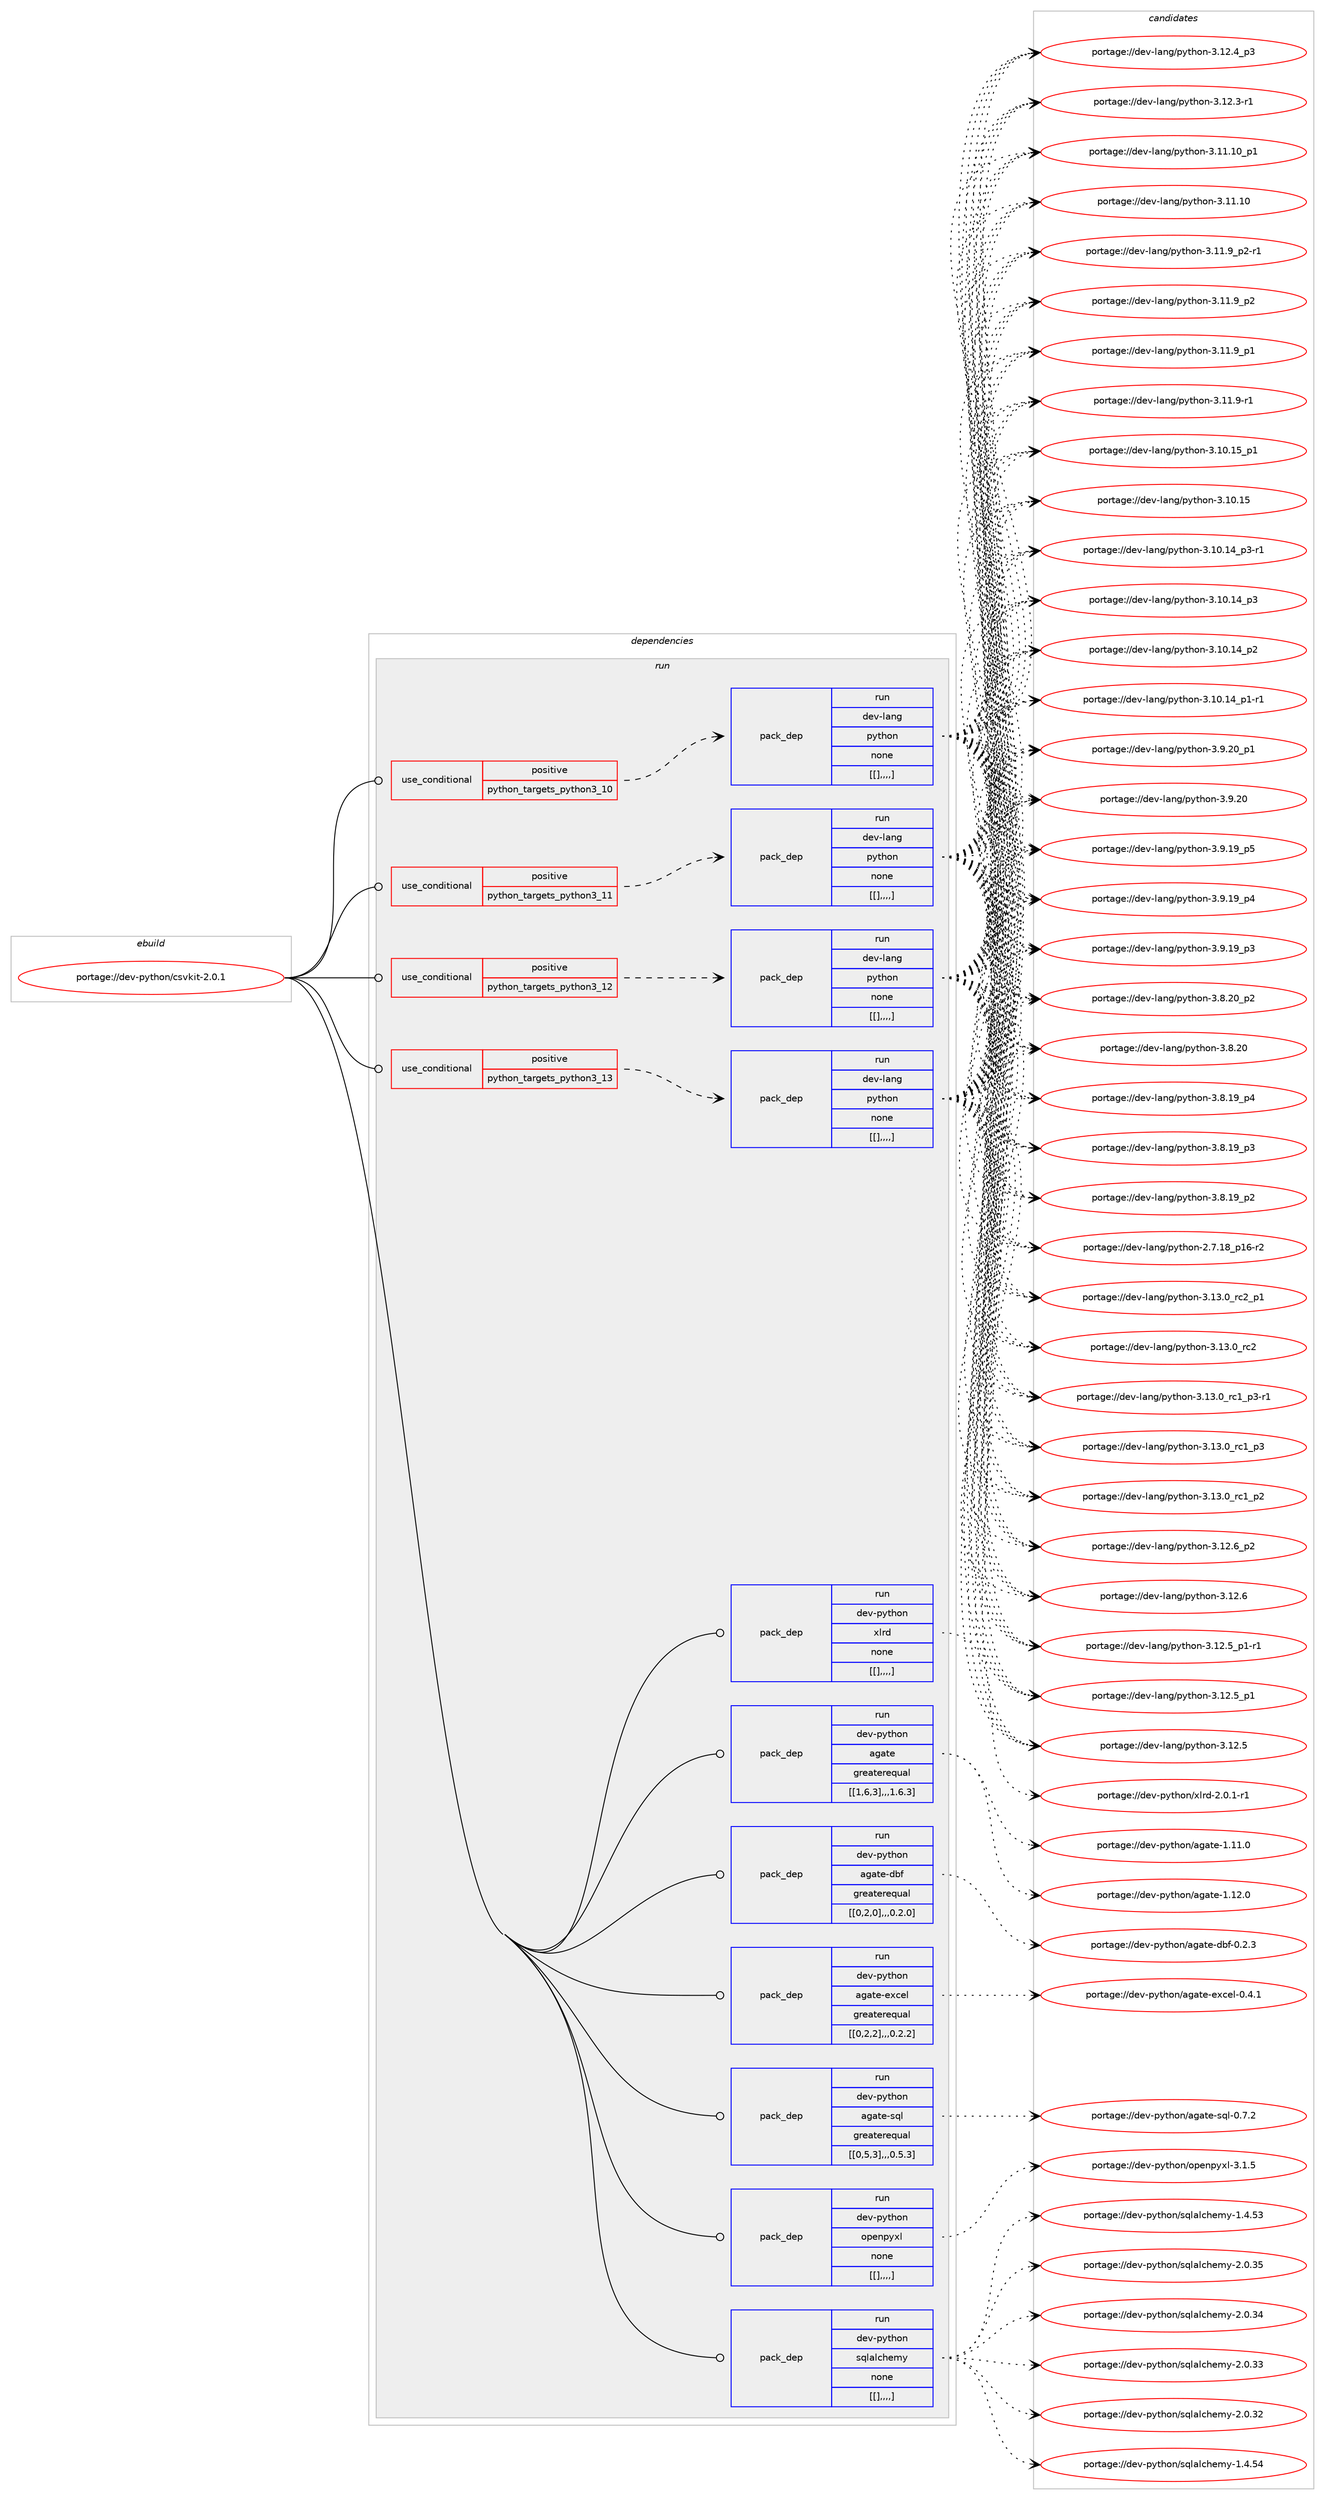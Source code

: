 digraph prolog {

# *************
# Graph options
# *************

newrank=true;
concentrate=true;
compound=true;
graph [rankdir=LR,fontname=Helvetica,fontsize=10,ranksep=1.5];#, ranksep=2.5, nodesep=0.2];
edge  [arrowhead=vee];
node  [fontname=Helvetica,fontsize=10];

# **********
# The ebuild
# **********

subgraph cluster_leftcol {
color=gray;
label=<<i>ebuild</i>>;
id [label="portage://dev-python/csvkit-2.0.1", color=red, width=4, href="../dev-python/csvkit-2.0.1.svg"];
}

# ****************
# The dependencies
# ****************

subgraph cluster_midcol {
color=gray;
label=<<i>dependencies</i>>;
subgraph cluster_compile {
fillcolor="#eeeeee";
style=filled;
label=<<i>compile</i>>;
}
subgraph cluster_compileandrun {
fillcolor="#eeeeee";
style=filled;
label=<<i>compile and run</i>>;
}
subgraph cluster_run {
fillcolor="#eeeeee";
style=filled;
label=<<i>run</i>>;
subgraph cond33192 {
dependency146343 [label=<<TABLE BORDER="0" CELLBORDER="1" CELLSPACING="0" CELLPADDING="4"><TR><TD ROWSPAN="3" CELLPADDING="10">use_conditional</TD></TR><TR><TD>positive</TD></TR><TR><TD>python_targets_python3_10</TD></TR></TABLE>>, shape=none, color=red];
subgraph pack111939 {
dependency146344 [label=<<TABLE BORDER="0" CELLBORDER="1" CELLSPACING="0" CELLPADDING="4" WIDTH="220"><TR><TD ROWSPAN="6" CELLPADDING="30">pack_dep</TD></TR><TR><TD WIDTH="110">run</TD></TR><TR><TD>dev-lang</TD></TR><TR><TD>python</TD></TR><TR><TD>none</TD></TR><TR><TD>[[],,,,]</TD></TR></TABLE>>, shape=none, color=blue];
}
dependency146343:e -> dependency146344:w [weight=20,style="dashed",arrowhead="vee"];
}
id:e -> dependency146343:w [weight=20,style="solid",arrowhead="odot"];
subgraph cond33193 {
dependency146345 [label=<<TABLE BORDER="0" CELLBORDER="1" CELLSPACING="0" CELLPADDING="4"><TR><TD ROWSPAN="3" CELLPADDING="10">use_conditional</TD></TR><TR><TD>positive</TD></TR><TR><TD>python_targets_python3_11</TD></TR></TABLE>>, shape=none, color=red];
subgraph pack111940 {
dependency146346 [label=<<TABLE BORDER="0" CELLBORDER="1" CELLSPACING="0" CELLPADDING="4" WIDTH="220"><TR><TD ROWSPAN="6" CELLPADDING="30">pack_dep</TD></TR><TR><TD WIDTH="110">run</TD></TR><TR><TD>dev-lang</TD></TR><TR><TD>python</TD></TR><TR><TD>none</TD></TR><TR><TD>[[],,,,]</TD></TR></TABLE>>, shape=none, color=blue];
}
dependency146345:e -> dependency146346:w [weight=20,style="dashed",arrowhead="vee"];
}
id:e -> dependency146345:w [weight=20,style="solid",arrowhead="odot"];
subgraph cond33194 {
dependency146347 [label=<<TABLE BORDER="0" CELLBORDER="1" CELLSPACING="0" CELLPADDING="4"><TR><TD ROWSPAN="3" CELLPADDING="10">use_conditional</TD></TR><TR><TD>positive</TD></TR><TR><TD>python_targets_python3_12</TD></TR></TABLE>>, shape=none, color=red];
subgraph pack111941 {
dependency146348 [label=<<TABLE BORDER="0" CELLBORDER="1" CELLSPACING="0" CELLPADDING="4" WIDTH="220"><TR><TD ROWSPAN="6" CELLPADDING="30">pack_dep</TD></TR><TR><TD WIDTH="110">run</TD></TR><TR><TD>dev-lang</TD></TR><TR><TD>python</TD></TR><TR><TD>none</TD></TR><TR><TD>[[],,,,]</TD></TR></TABLE>>, shape=none, color=blue];
}
dependency146347:e -> dependency146348:w [weight=20,style="dashed",arrowhead="vee"];
}
id:e -> dependency146347:w [weight=20,style="solid",arrowhead="odot"];
subgraph cond33195 {
dependency146349 [label=<<TABLE BORDER="0" CELLBORDER="1" CELLSPACING="0" CELLPADDING="4"><TR><TD ROWSPAN="3" CELLPADDING="10">use_conditional</TD></TR><TR><TD>positive</TD></TR><TR><TD>python_targets_python3_13</TD></TR></TABLE>>, shape=none, color=red];
subgraph pack111942 {
dependency146350 [label=<<TABLE BORDER="0" CELLBORDER="1" CELLSPACING="0" CELLPADDING="4" WIDTH="220"><TR><TD ROWSPAN="6" CELLPADDING="30">pack_dep</TD></TR><TR><TD WIDTH="110">run</TD></TR><TR><TD>dev-lang</TD></TR><TR><TD>python</TD></TR><TR><TD>none</TD></TR><TR><TD>[[],,,,]</TD></TR></TABLE>>, shape=none, color=blue];
}
dependency146349:e -> dependency146350:w [weight=20,style="dashed",arrowhead="vee"];
}
id:e -> dependency146349:w [weight=20,style="solid",arrowhead="odot"];
subgraph pack111943 {
dependency146351 [label=<<TABLE BORDER="0" CELLBORDER="1" CELLSPACING="0" CELLPADDING="4" WIDTH="220"><TR><TD ROWSPAN="6" CELLPADDING="30">pack_dep</TD></TR><TR><TD WIDTH="110">run</TD></TR><TR><TD>dev-python</TD></TR><TR><TD>agate</TD></TR><TR><TD>greaterequal</TD></TR><TR><TD>[[1,6,3],,,1.6.3]</TD></TR></TABLE>>, shape=none, color=blue];
}
id:e -> dependency146351:w [weight=20,style="solid",arrowhead="odot"];
subgraph pack111944 {
dependency146352 [label=<<TABLE BORDER="0" CELLBORDER="1" CELLSPACING="0" CELLPADDING="4" WIDTH="220"><TR><TD ROWSPAN="6" CELLPADDING="30">pack_dep</TD></TR><TR><TD WIDTH="110">run</TD></TR><TR><TD>dev-python</TD></TR><TR><TD>agate-dbf</TD></TR><TR><TD>greaterequal</TD></TR><TR><TD>[[0,2,0],,,0.2.0]</TD></TR></TABLE>>, shape=none, color=blue];
}
id:e -> dependency146352:w [weight=20,style="solid",arrowhead="odot"];
subgraph pack111945 {
dependency146353 [label=<<TABLE BORDER="0" CELLBORDER="1" CELLSPACING="0" CELLPADDING="4" WIDTH="220"><TR><TD ROWSPAN="6" CELLPADDING="30">pack_dep</TD></TR><TR><TD WIDTH="110">run</TD></TR><TR><TD>dev-python</TD></TR><TR><TD>agate-excel</TD></TR><TR><TD>greaterequal</TD></TR><TR><TD>[[0,2,2],,,0.2.2]</TD></TR></TABLE>>, shape=none, color=blue];
}
id:e -> dependency146353:w [weight=20,style="solid",arrowhead="odot"];
subgraph pack111946 {
dependency146354 [label=<<TABLE BORDER="0" CELLBORDER="1" CELLSPACING="0" CELLPADDING="4" WIDTH="220"><TR><TD ROWSPAN="6" CELLPADDING="30">pack_dep</TD></TR><TR><TD WIDTH="110">run</TD></TR><TR><TD>dev-python</TD></TR><TR><TD>agate-sql</TD></TR><TR><TD>greaterequal</TD></TR><TR><TD>[[0,5,3],,,0.5.3]</TD></TR></TABLE>>, shape=none, color=blue];
}
id:e -> dependency146354:w [weight=20,style="solid",arrowhead="odot"];
subgraph pack111947 {
dependency146355 [label=<<TABLE BORDER="0" CELLBORDER="1" CELLSPACING="0" CELLPADDING="4" WIDTH="220"><TR><TD ROWSPAN="6" CELLPADDING="30">pack_dep</TD></TR><TR><TD WIDTH="110">run</TD></TR><TR><TD>dev-python</TD></TR><TR><TD>openpyxl</TD></TR><TR><TD>none</TD></TR><TR><TD>[[],,,,]</TD></TR></TABLE>>, shape=none, color=blue];
}
id:e -> dependency146355:w [weight=20,style="solid",arrowhead="odot"];
subgraph pack111948 {
dependency146356 [label=<<TABLE BORDER="0" CELLBORDER="1" CELLSPACING="0" CELLPADDING="4" WIDTH="220"><TR><TD ROWSPAN="6" CELLPADDING="30">pack_dep</TD></TR><TR><TD WIDTH="110">run</TD></TR><TR><TD>dev-python</TD></TR><TR><TD>sqlalchemy</TD></TR><TR><TD>none</TD></TR><TR><TD>[[],,,,]</TD></TR></TABLE>>, shape=none, color=blue];
}
id:e -> dependency146356:w [weight=20,style="solid",arrowhead="odot"];
subgraph pack111949 {
dependency146357 [label=<<TABLE BORDER="0" CELLBORDER="1" CELLSPACING="0" CELLPADDING="4" WIDTH="220"><TR><TD ROWSPAN="6" CELLPADDING="30">pack_dep</TD></TR><TR><TD WIDTH="110">run</TD></TR><TR><TD>dev-python</TD></TR><TR><TD>xlrd</TD></TR><TR><TD>none</TD></TR><TR><TD>[[],,,,]</TD></TR></TABLE>>, shape=none, color=blue];
}
id:e -> dependency146357:w [weight=20,style="solid",arrowhead="odot"];
}
}

# **************
# The candidates
# **************

subgraph cluster_choices {
rank=same;
color=gray;
label=<<i>candidates</i>>;

subgraph choice111939 {
color=black;
nodesep=1;
choice100101118451089711010347112121116104111110455146495146489511499509511249 [label="portage://dev-lang/python-3.13.0_rc2_p1", color=red, width=4,href="../dev-lang/python-3.13.0_rc2_p1.svg"];
choice10010111845108971101034711212111610411111045514649514648951149950 [label="portage://dev-lang/python-3.13.0_rc2", color=red, width=4,href="../dev-lang/python-3.13.0_rc2.svg"];
choice1001011184510897110103471121211161041111104551464951464895114994995112514511449 [label="portage://dev-lang/python-3.13.0_rc1_p3-r1", color=red, width=4,href="../dev-lang/python-3.13.0_rc1_p3-r1.svg"];
choice100101118451089711010347112121116104111110455146495146489511499499511251 [label="portage://dev-lang/python-3.13.0_rc1_p3", color=red, width=4,href="../dev-lang/python-3.13.0_rc1_p3.svg"];
choice100101118451089711010347112121116104111110455146495146489511499499511250 [label="portage://dev-lang/python-3.13.0_rc1_p2", color=red, width=4,href="../dev-lang/python-3.13.0_rc1_p2.svg"];
choice100101118451089711010347112121116104111110455146495046549511250 [label="portage://dev-lang/python-3.12.6_p2", color=red, width=4,href="../dev-lang/python-3.12.6_p2.svg"];
choice10010111845108971101034711212111610411111045514649504654 [label="portage://dev-lang/python-3.12.6", color=red, width=4,href="../dev-lang/python-3.12.6.svg"];
choice1001011184510897110103471121211161041111104551464950465395112494511449 [label="portage://dev-lang/python-3.12.5_p1-r1", color=red, width=4,href="../dev-lang/python-3.12.5_p1-r1.svg"];
choice100101118451089711010347112121116104111110455146495046539511249 [label="portage://dev-lang/python-3.12.5_p1", color=red, width=4,href="../dev-lang/python-3.12.5_p1.svg"];
choice10010111845108971101034711212111610411111045514649504653 [label="portage://dev-lang/python-3.12.5", color=red, width=4,href="../dev-lang/python-3.12.5.svg"];
choice100101118451089711010347112121116104111110455146495046529511251 [label="portage://dev-lang/python-3.12.4_p3", color=red, width=4,href="../dev-lang/python-3.12.4_p3.svg"];
choice100101118451089711010347112121116104111110455146495046514511449 [label="portage://dev-lang/python-3.12.3-r1", color=red, width=4,href="../dev-lang/python-3.12.3-r1.svg"];
choice10010111845108971101034711212111610411111045514649494649489511249 [label="portage://dev-lang/python-3.11.10_p1", color=red, width=4,href="../dev-lang/python-3.11.10_p1.svg"];
choice1001011184510897110103471121211161041111104551464949464948 [label="portage://dev-lang/python-3.11.10", color=red, width=4,href="../dev-lang/python-3.11.10.svg"];
choice1001011184510897110103471121211161041111104551464949465795112504511449 [label="portage://dev-lang/python-3.11.9_p2-r1", color=red, width=4,href="../dev-lang/python-3.11.9_p2-r1.svg"];
choice100101118451089711010347112121116104111110455146494946579511250 [label="portage://dev-lang/python-3.11.9_p2", color=red, width=4,href="../dev-lang/python-3.11.9_p2.svg"];
choice100101118451089711010347112121116104111110455146494946579511249 [label="portage://dev-lang/python-3.11.9_p1", color=red, width=4,href="../dev-lang/python-3.11.9_p1.svg"];
choice100101118451089711010347112121116104111110455146494946574511449 [label="portage://dev-lang/python-3.11.9-r1", color=red, width=4,href="../dev-lang/python-3.11.9-r1.svg"];
choice10010111845108971101034711212111610411111045514649484649539511249 [label="portage://dev-lang/python-3.10.15_p1", color=red, width=4,href="../dev-lang/python-3.10.15_p1.svg"];
choice1001011184510897110103471121211161041111104551464948464953 [label="portage://dev-lang/python-3.10.15", color=red, width=4,href="../dev-lang/python-3.10.15.svg"];
choice100101118451089711010347112121116104111110455146494846495295112514511449 [label="portage://dev-lang/python-3.10.14_p3-r1", color=red, width=4,href="../dev-lang/python-3.10.14_p3-r1.svg"];
choice10010111845108971101034711212111610411111045514649484649529511251 [label="portage://dev-lang/python-3.10.14_p3", color=red, width=4,href="../dev-lang/python-3.10.14_p3.svg"];
choice10010111845108971101034711212111610411111045514649484649529511250 [label="portage://dev-lang/python-3.10.14_p2", color=red, width=4,href="../dev-lang/python-3.10.14_p2.svg"];
choice100101118451089711010347112121116104111110455146494846495295112494511449 [label="portage://dev-lang/python-3.10.14_p1-r1", color=red, width=4,href="../dev-lang/python-3.10.14_p1-r1.svg"];
choice100101118451089711010347112121116104111110455146574650489511249 [label="portage://dev-lang/python-3.9.20_p1", color=red, width=4,href="../dev-lang/python-3.9.20_p1.svg"];
choice10010111845108971101034711212111610411111045514657465048 [label="portage://dev-lang/python-3.9.20", color=red, width=4,href="../dev-lang/python-3.9.20.svg"];
choice100101118451089711010347112121116104111110455146574649579511253 [label="portage://dev-lang/python-3.9.19_p5", color=red, width=4,href="../dev-lang/python-3.9.19_p5.svg"];
choice100101118451089711010347112121116104111110455146574649579511252 [label="portage://dev-lang/python-3.9.19_p4", color=red, width=4,href="../dev-lang/python-3.9.19_p4.svg"];
choice100101118451089711010347112121116104111110455146574649579511251 [label="portage://dev-lang/python-3.9.19_p3", color=red, width=4,href="../dev-lang/python-3.9.19_p3.svg"];
choice100101118451089711010347112121116104111110455146564650489511250 [label="portage://dev-lang/python-3.8.20_p2", color=red, width=4,href="../dev-lang/python-3.8.20_p2.svg"];
choice10010111845108971101034711212111610411111045514656465048 [label="portage://dev-lang/python-3.8.20", color=red, width=4,href="../dev-lang/python-3.8.20.svg"];
choice100101118451089711010347112121116104111110455146564649579511252 [label="portage://dev-lang/python-3.8.19_p4", color=red, width=4,href="../dev-lang/python-3.8.19_p4.svg"];
choice100101118451089711010347112121116104111110455146564649579511251 [label="portage://dev-lang/python-3.8.19_p3", color=red, width=4,href="../dev-lang/python-3.8.19_p3.svg"];
choice100101118451089711010347112121116104111110455146564649579511250 [label="portage://dev-lang/python-3.8.19_p2", color=red, width=4,href="../dev-lang/python-3.8.19_p2.svg"];
choice100101118451089711010347112121116104111110455046554649569511249544511450 [label="portage://dev-lang/python-2.7.18_p16-r2", color=red, width=4,href="../dev-lang/python-2.7.18_p16-r2.svg"];
dependency146344:e -> choice100101118451089711010347112121116104111110455146495146489511499509511249:w [style=dotted,weight="100"];
dependency146344:e -> choice10010111845108971101034711212111610411111045514649514648951149950:w [style=dotted,weight="100"];
dependency146344:e -> choice1001011184510897110103471121211161041111104551464951464895114994995112514511449:w [style=dotted,weight="100"];
dependency146344:e -> choice100101118451089711010347112121116104111110455146495146489511499499511251:w [style=dotted,weight="100"];
dependency146344:e -> choice100101118451089711010347112121116104111110455146495146489511499499511250:w [style=dotted,weight="100"];
dependency146344:e -> choice100101118451089711010347112121116104111110455146495046549511250:w [style=dotted,weight="100"];
dependency146344:e -> choice10010111845108971101034711212111610411111045514649504654:w [style=dotted,weight="100"];
dependency146344:e -> choice1001011184510897110103471121211161041111104551464950465395112494511449:w [style=dotted,weight="100"];
dependency146344:e -> choice100101118451089711010347112121116104111110455146495046539511249:w [style=dotted,weight="100"];
dependency146344:e -> choice10010111845108971101034711212111610411111045514649504653:w [style=dotted,weight="100"];
dependency146344:e -> choice100101118451089711010347112121116104111110455146495046529511251:w [style=dotted,weight="100"];
dependency146344:e -> choice100101118451089711010347112121116104111110455146495046514511449:w [style=dotted,weight="100"];
dependency146344:e -> choice10010111845108971101034711212111610411111045514649494649489511249:w [style=dotted,weight="100"];
dependency146344:e -> choice1001011184510897110103471121211161041111104551464949464948:w [style=dotted,weight="100"];
dependency146344:e -> choice1001011184510897110103471121211161041111104551464949465795112504511449:w [style=dotted,weight="100"];
dependency146344:e -> choice100101118451089711010347112121116104111110455146494946579511250:w [style=dotted,weight="100"];
dependency146344:e -> choice100101118451089711010347112121116104111110455146494946579511249:w [style=dotted,weight="100"];
dependency146344:e -> choice100101118451089711010347112121116104111110455146494946574511449:w [style=dotted,weight="100"];
dependency146344:e -> choice10010111845108971101034711212111610411111045514649484649539511249:w [style=dotted,weight="100"];
dependency146344:e -> choice1001011184510897110103471121211161041111104551464948464953:w [style=dotted,weight="100"];
dependency146344:e -> choice100101118451089711010347112121116104111110455146494846495295112514511449:w [style=dotted,weight="100"];
dependency146344:e -> choice10010111845108971101034711212111610411111045514649484649529511251:w [style=dotted,weight="100"];
dependency146344:e -> choice10010111845108971101034711212111610411111045514649484649529511250:w [style=dotted,weight="100"];
dependency146344:e -> choice100101118451089711010347112121116104111110455146494846495295112494511449:w [style=dotted,weight="100"];
dependency146344:e -> choice100101118451089711010347112121116104111110455146574650489511249:w [style=dotted,weight="100"];
dependency146344:e -> choice10010111845108971101034711212111610411111045514657465048:w [style=dotted,weight="100"];
dependency146344:e -> choice100101118451089711010347112121116104111110455146574649579511253:w [style=dotted,weight="100"];
dependency146344:e -> choice100101118451089711010347112121116104111110455146574649579511252:w [style=dotted,weight="100"];
dependency146344:e -> choice100101118451089711010347112121116104111110455146574649579511251:w [style=dotted,weight="100"];
dependency146344:e -> choice100101118451089711010347112121116104111110455146564650489511250:w [style=dotted,weight="100"];
dependency146344:e -> choice10010111845108971101034711212111610411111045514656465048:w [style=dotted,weight="100"];
dependency146344:e -> choice100101118451089711010347112121116104111110455146564649579511252:w [style=dotted,weight="100"];
dependency146344:e -> choice100101118451089711010347112121116104111110455146564649579511251:w [style=dotted,weight="100"];
dependency146344:e -> choice100101118451089711010347112121116104111110455146564649579511250:w [style=dotted,weight="100"];
dependency146344:e -> choice100101118451089711010347112121116104111110455046554649569511249544511450:w [style=dotted,weight="100"];
}
subgraph choice111940 {
color=black;
nodesep=1;
choice100101118451089711010347112121116104111110455146495146489511499509511249 [label="portage://dev-lang/python-3.13.0_rc2_p1", color=red, width=4,href="../dev-lang/python-3.13.0_rc2_p1.svg"];
choice10010111845108971101034711212111610411111045514649514648951149950 [label="portage://dev-lang/python-3.13.0_rc2", color=red, width=4,href="../dev-lang/python-3.13.0_rc2.svg"];
choice1001011184510897110103471121211161041111104551464951464895114994995112514511449 [label="portage://dev-lang/python-3.13.0_rc1_p3-r1", color=red, width=4,href="../dev-lang/python-3.13.0_rc1_p3-r1.svg"];
choice100101118451089711010347112121116104111110455146495146489511499499511251 [label="portage://dev-lang/python-3.13.0_rc1_p3", color=red, width=4,href="../dev-lang/python-3.13.0_rc1_p3.svg"];
choice100101118451089711010347112121116104111110455146495146489511499499511250 [label="portage://dev-lang/python-3.13.0_rc1_p2", color=red, width=4,href="../dev-lang/python-3.13.0_rc1_p2.svg"];
choice100101118451089711010347112121116104111110455146495046549511250 [label="portage://dev-lang/python-3.12.6_p2", color=red, width=4,href="../dev-lang/python-3.12.6_p2.svg"];
choice10010111845108971101034711212111610411111045514649504654 [label="portage://dev-lang/python-3.12.6", color=red, width=4,href="../dev-lang/python-3.12.6.svg"];
choice1001011184510897110103471121211161041111104551464950465395112494511449 [label="portage://dev-lang/python-3.12.5_p1-r1", color=red, width=4,href="../dev-lang/python-3.12.5_p1-r1.svg"];
choice100101118451089711010347112121116104111110455146495046539511249 [label="portage://dev-lang/python-3.12.5_p1", color=red, width=4,href="../dev-lang/python-3.12.5_p1.svg"];
choice10010111845108971101034711212111610411111045514649504653 [label="portage://dev-lang/python-3.12.5", color=red, width=4,href="../dev-lang/python-3.12.5.svg"];
choice100101118451089711010347112121116104111110455146495046529511251 [label="portage://dev-lang/python-3.12.4_p3", color=red, width=4,href="../dev-lang/python-3.12.4_p3.svg"];
choice100101118451089711010347112121116104111110455146495046514511449 [label="portage://dev-lang/python-3.12.3-r1", color=red, width=4,href="../dev-lang/python-3.12.3-r1.svg"];
choice10010111845108971101034711212111610411111045514649494649489511249 [label="portage://dev-lang/python-3.11.10_p1", color=red, width=4,href="../dev-lang/python-3.11.10_p1.svg"];
choice1001011184510897110103471121211161041111104551464949464948 [label="portage://dev-lang/python-3.11.10", color=red, width=4,href="../dev-lang/python-3.11.10.svg"];
choice1001011184510897110103471121211161041111104551464949465795112504511449 [label="portage://dev-lang/python-3.11.9_p2-r1", color=red, width=4,href="../dev-lang/python-3.11.9_p2-r1.svg"];
choice100101118451089711010347112121116104111110455146494946579511250 [label="portage://dev-lang/python-3.11.9_p2", color=red, width=4,href="../dev-lang/python-3.11.9_p2.svg"];
choice100101118451089711010347112121116104111110455146494946579511249 [label="portage://dev-lang/python-3.11.9_p1", color=red, width=4,href="../dev-lang/python-3.11.9_p1.svg"];
choice100101118451089711010347112121116104111110455146494946574511449 [label="portage://dev-lang/python-3.11.9-r1", color=red, width=4,href="../dev-lang/python-3.11.9-r1.svg"];
choice10010111845108971101034711212111610411111045514649484649539511249 [label="portage://dev-lang/python-3.10.15_p1", color=red, width=4,href="../dev-lang/python-3.10.15_p1.svg"];
choice1001011184510897110103471121211161041111104551464948464953 [label="portage://dev-lang/python-3.10.15", color=red, width=4,href="../dev-lang/python-3.10.15.svg"];
choice100101118451089711010347112121116104111110455146494846495295112514511449 [label="portage://dev-lang/python-3.10.14_p3-r1", color=red, width=4,href="../dev-lang/python-3.10.14_p3-r1.svg"];
choice10010111845108971101034711212111610411111045514649484649529511251 [label="portage://dev-lang/python-3.10.14_p3", color=red, width=4,href="../dev-lang/python-3.10.14_p3.svg"];
choice10010111845108971101034711212111610411111045514649484649529511250 [label="portage://dev-lang/python-3.10.14_p2", color=red, width=4,href="../dev-lang/python-3.10.14_p2.svg"];
choice100101118451089711010347112121116104111110455146494846495295112494511449 [label="portage://dev-lang/python-3.10.14_p1-r1", color=red, width=4,href="../dev-lang/python-3.10.14_p1-r1.svg"];
choice100101118451089711010347112121116104111110455146574650489511249 [label="portage://dev-lang/python-3.9.20_p1", color=red, width=4,href="../dev-lang/python-3.9.20_p1.svg"];
choice10010111845108971101034711212111610411111045514657465048 [label="portage://dev-lang/python-3.9.20", color=red, width=4,href="../dev-lang/python-3.9.20.svg"];
choice100101118451089711010347112121116104111110455146574649579511253 [label="portage://dev-lang/python-3.9.19_p5", color=red, width=4,href="../dev-lang/python-3.9.19_p5.svg"];
choice100101118451089711010347112121116104111110455146574649579511252 [label="portage://dev-lang/python-3.9.19_p4", color=red, width=4,href="../dev-lang/python-3.9.19_p4.svg"];
choice100101118451089711010347112121116104111110455146574649579511251 [label="portage://dev-lang/python-3.9.19_p3", color=red, width=4,href="../dev-lang/python-3.9.19_p3.svg"];
choice100101118451089711010347112121116104111110455146564650489511250 [label="portage://dev-lang/python-3.8.20_p2", color=red, width=4,href="../dev-lang/python-3.8.20_p2.svg"];
choice10010111845108971101034711212111610411111045514656465048 [label="portage://dev-lang/python-3.8.20", color=red, width=4,href="../dev-lang/python-3.8.20.svg"];
choice100101118451089711010347112121116104111110455146564649579511252 [label="portage://dev-lang/python-3.8.19_p4", color=red, width=4,href="../dev-lang/python-3.8.19_p4.svg"];
choice100101118451089711010347112121116104111110455146564649579511251 [label="portage://dev-lang/python-3.8.19_p3", color=red, width=4,href="../dev-lang/python-3.8.19_p3.svg"];
choice100101118451089711010347112121116104111110455146564649579511250 [label="portage://dev-lang/python-3.8.19_p2", color=red, width=4,href="../dev-lang/python-3.8.19_p2.svg"];
choice100101118451089711010347112121116104111110455046554649569511249544511450 [label="portage://dev-lang/python-2.7.18_p16-r2", color=red, width=4,href="../dev-lang/python-2.7.18_p16-r2.svg"];
dependency146346:e -> choice100101118451089711010347112121116104111110455146495146489511499509511249:w [style=dotted,weight="100"];
dependency146346:e -> choice10010111845108971101034711212111610411111045514649514648951149950:w [style=dotted,weight="100"];
dependency146346:e -> choice1001011184510897110103471121211161041111104551464951464895114994995112514511449:w [style=dotted,weight="100"];
dependency146346:e -> choice100101118451089711010347112121116104111110455146495146489511499499511251:w [style=dotted,weight="100"];
dependency146346:e -> choice100101118451089711010347112121116104111110455146495146489511499499511250:w [style=dotted,weight="100"];
dependency146346:e -> choice100101118451089711010347112121116104111110455146495046549511250:w [style=dotted,weight="100"];
dependency146346:e -> choice10010111845108971101034711212111610411111045514649504654:w [style=dotted,weight="100"];
dependency146346:e -> choice1001011184510897110103471121211161041111104551464950465395112494511449:w [style=dotted,weight="100"];
dependency146346:e -> choice100101118451089711010347112121116104111110455146495046539511249:w [style=dotted,weight="100"];
dependency146346:e -> choice10010111845108971101034711212111610411111045514649504653:w [style=dotted,weight="100"];
dependency146346:e -> choice100101118451089711010347112121116104111110455146495046529511251:w [style=dotted,weight="100"];
dependency146346:e -> choice100101118451089711010347112121116104111110455146495046514511449:w [style=dotted,weight="100"];
dependency146346:e -> choice10010111845108971101034711212111610411111045514649494649489511249:w [style=dotted,weight="100"];
dependency146346:e -> choice1001011184510897110103471121211161041111104551464949464948:w [style=dotted,weight="100"];
dependency146346:e -> choice1001011184510897110103471121211161041111104551464949465795112504511449:w [style=dotted,weight="100"];
dependency146346:e -> choice100101118451089711010347112121116104111110455146494946579511250:w [style=dotted,weight="100"];
dependency146346:e -> choice100101118451089711010347112121116104111110455146494946579511249:w [style=dotted,weight="100"];
dependency146346:e -> choice100101118451089711010347112121116104111110455146494946574511449:w [style=dotted,weight="100"];
dependency146346:e -> choice10010111845108971101034711212111610411111045514649484649539511249:w [style=dotted,weight="100"];
dependency146346:e -> choice1001011184510897110103471121211161041111104551464948464953:w [style=dotted,weight="100"];
dependency146346:e -> choice100101118451089711010347112121116104111110455146494846495295112514511449:w [style=dotted,weight="100"];
dependency146346:e -> choice10010111845108971101034711212111610411111045514649484649529511251:w [style=dotted,weight="100"];
dependency146346:e -> choice10010111845108971101034711212111610411111045514649484649529511250:w [style=dotted,weight="100"];
dependency146346:e -> choice100101118451089711010347112121116104111110455146494846495295112494511449:w [style=dotted,weight="100"];
dependency146346:e -> choice100101118451089711010347112121116104111110455146574650489511249:w [style=dotted,weight="100"];
dependency146346:e -> choice10010111845108971101034711212111610411111045514657465048:w [style=dotted,weight="100"];
dependency146346:e -> choice100101118451089711010347112121116104111110455146574649579511253:w [style=dotted,weight="100"];
dependency146346:e -> choice100101118451089711010347112121116104111110455146574649579511252:w [style=dotted,weight="100"];
dependency146346:e -> choice100101118451089711010347112121116104111110455146574649579511251:w [style=dotted,weight="100"];
dependency146346:e -> choice100101118451089711010347112121116104111110455146564650489511250:w [style=dotted,weight="100"];
dependency146346:e -> choice10010111845108971101034711212111610411111045514656465048:w [style=dotted,weight="100"];
dependency146346:e -> choice100101118451089711010347112121116104111110455146564649579511252:w [style=dotted,weight="100"];
dependency146346:e -> choice100101118451089711010347112121116104111110455146564649579511251:w [style=dotted,weight="100"];
dependency146346:e -> choice100101118451089711010347112121116104111110455146564649579511250:w [style=dotted,weight="100"];
dependency146346:e -> choice100101118451089711010347112121116104111110455046554649569511249544511450:w [style=dotted,weight="100"];
}
subgraph choice111941 {
color=black;
nodesep=1;
choice100101118451089711010347112121116104111110455146495146489511499509511249 [label="portage://dev-lang/python-3.13.0_rc2_p1", color=red, width=4,href="../dev-lang/python-3.13.0_rc2_p1.svg"];
choice10010111845108971101034711212111610411111045514649514648951149950 [label="portage://dev-lang/python-3.13.0_rc2", color=red, width=4,href="../dev-lang/python-3.13.0_rc2.svg"];
choice1001011184510897110103471121211161041111104551464951464895114994995112514511449 [label="portage://dev-lang/python-3.13.0_rc1_p3-r1", color=red, width=4,href="../dev-lang/python-3.13.0_rc1_p3-r1.svg"];
choice100101118451089711010347112121116104111110455146495146489511499499511251 [label="portage://dev-lang/python-3.13.0_rc1_p3", color=red, width=4,href="../dev-lang/python-3.13.0_rc1_p3.svg"];
choice100101118451089711010347112121116104111110455146495146489511499499511250 [label="portage://dev-lang/python-3.13.0_rc1_p2", color=red, width=4,href="../dev-lang/python-3.13.0_rc1_p2.svg"];
choice100101118451089711010347112121116104111110455146495046549511250 [label="portage://dev-lang/python-3.12.6_p2", color=red, width=4,href="../dev-lang/python-3.12.6_p2.svg"];
choice10010111845108971101034711212111610411111045514649504654 [label="portage://dev-lang/python-3.12.6", color=red, width=4,href="../dev-lang/python-3.12.6.svg"];
choice1001011184510897110103471121211161041111104551464950465395112494511449 [label="portage://dev-lang/python-3.12.5_p1-r1", color=red, width=4,href="../dev-lang/python-3.12.5_p1-r1.svg"];
choice100101118451089711010347112121116104111110455146495046539511249 [label="portage://dev-lang/python-3.12.5_p1", color=red, width=4,href="../dev-lang/python-3.12.5_p1.svg"];
choice10010111845108971101034711212111610411111045514649504653 [label="portage://dev-lang/python-3.12.5", color=red, width=4,href="../dev-lang/python-3.12.5.svg"];
choice100101118451089711010347112121116104111110455146495046529511251 [label="portage://dev-lang/python-3.12.4_p3", color=red, width=4,href="../dev-lang/python-3.12.4_p3.svg"];
choice100101118451089711010347112121116104111110455146495046514511449 [label="portage://dev-lang/python-3.12.3-r1", color=red, width=4,href="../dev-lang/python-3.12.3-r1.svg"];
choice10010111845108971101034711212111610411111045514649494649489511249 [label="portage://dev-lang/python-3.11.10_p1", color=red, width=4,href="../dev-lang/python-3.11.10_p1.svg"];
choice1001011184510897110103471121211161041111104551464949464948 [label="portage://dev-lang/python-3.11.10", color=red, width=4,href="../dev-lang/python-3.11.10.svg"];
choice1001011184510897110103471121211161041111104551464949465795112504511449 [label="portage://dev-lang/python-3.11.9_p2-r1", color=red, width=4,href="../dev-lang/python-3.11.9_p2-r1.svg"];
choice100101118451089711010347112121116104111110455146494946579511250 [label="portage://dev-lang/python-3.11.9_p2", color=red, width=4,href="../dev-lang/python-3.11.9_p2.svg"];
choice100101118451089711010347112121116104111110455146494946579511249 [label="portage://dev-lang/python-3.11.9_p1", color=red, width=4,href="../dev-lang/python-3.11.9_p1.svg"];
choice100101118451089711010347112121116104111110455146494946574511449 [label="portage://dev-lang/python-3.11.9-r1", color=red, width=4,href="../dev-lang/python-3.11.9-r1.svg"];
choice10010111845108971101034711212111610411111045514649484649539511249 [label="portage://dev-lang/python-3.10.15_p1", color=red, width=4,href="../dev-lang/python-3.10.15_p1.svg"];
choice1001011184510897110103471121211161041111104551464948464953 [label="portage://dev-lang/python-3.10.15", color=red, width=4,href="../dev-lang/python-3.10.15.svg"];
choice100101118451089711010347112121116104111110455146494846495295112514511449 [label="portage://dev-lang/python-3.10.14_p3-r1", color=red, width=4,href="../dev-lang/python-3.10.14_p3-r1.svg"];
choice10010111845108971101034711212111610411111045514649484649529511251 [label="portage://dev-lang/python-3.10.14_p3", color=red, width=4,href="../dev-lang/python-3.10.14_p3.svg"];
choice10010111845108971101034711212111610411111045514649484649529511250 [label="portage://dev-lang/python-3.10.14_p2", color=red, width=4,href="../dev-lang/python-3.10.14_p2.svg"];
choice100101118451089711010347112121116104111110455146494846495295112494511449 [label="portage://dev-lang/python-3.10.14_p1-r1", color=red, width=4,href="../dev-lang/python-3.10.14_p1-r1.svg"];
choice100101118451089711010347112121116104111110455146574650489511249 [label="portage://dev-lang/python-3.9.20_p1", color=red, width=4,href="../dev-lang/python-3.9.20_p1.svg"];
choice10010111845108971101034711212111610411111045514657465048 [label="portage://dev-lang/python-3.9.20", color=red, width=4,href="../dev-lang/python-3.9.20.svg"];
choice100101118451089711010347112121116104111110455146574649579511253 [label="portage://dev-lang/python-3.9.19_p5", color=red, width=4,href="../dev-lang/python-3.9.19_p5.svg"];
choice100101118451089711010347112121116104111110455146574649579511252 [label="portage://dev-lang/python-3.9.19_p4", color=red, width=4,href="../dev-lang/python-3.9.19_p4.svg"];
choice100101118451089711010347112121116104111110455146574649579511251 [label="portage://dev-lang/python-3.9.19_p3", color=red, width=4,href="../dev-lang/python-3.9.19_p3.svg"];
choice100101118451089711010347112121116104111110455146564650489511250 [label="portage://dev-lang/python-3.8.20_p2", color=red, width=4,href="../dev-lang/python-3.8.20_p2.svg"];
choice10010111845108971101034711212111610411111045514656465048 [label="portage://dev-lang/python-3.8.20", color=red, width=4,href="../dev-lang/python-3.8.20.svg"];
choice100101118451089711010347112121116104111110455146564649579511252 [label="portage://dev-lang/python-3.8.19_p4", color=red, width=4,href="../dev-lang/python-3.8.19_p4.svg"];
choice100101118451089711010347112121116104111110455146564649579511251 [label="portage://dev-lang/python-3.8.19_p3", color=red, width=4,href="../dev-lang/python-3.8.19_p3.svg"];
choice100101118451089711010347112121116104111110455146564649579511250 [label="portage://dev-lang/python-3.8.19_p2", color=red, width=4,href="../dev-lang/python-3.8.19_p2.svg"];
choice100101118451089711010347112121116104111110455046554649569511249544511450 [label="portage://dev-lang/python-2.7.18_p16-r2", color=red, width=4,href="../dev-lang/python-2.7.18_p16-r2.svg"];
dependency146348:e -> choice100101118451089711010347112121116104111110455146495146489511499509511249:w [style=dotted,weight="100"];
dependency146348:e -> choice10010111845108971101034711212111610411111045514649514648951149950:w [style=dotted,weight="100"];
dependency146348:e -> choice1001011184510897110103471121211161041111104551464951464895114994995112514511449:w [style=dotted,weight="100"];
dependency146348:e -> choice100101118451089711010347112121116104111110455146495146489511499499511251:w [style=dotted,weight="100"];
dependency146348:e -> choice100101118451089711010347112121116104111110455146495146489511499499511250:w [style=dotted,weight="100"];
dependency146348:e -> choice100101118451089711010347112121116104111110455146495046549511250:w [style=dotted,weight="100"];
dependency146348:e -> choice10010111845108971101034711212111610411111045514649504654:w [style=dotted,weight="100"];
dependency146348:e -> choice1001011184510897110103471121211161041111104551464950465395112494511449:w [style=dotted,weight="100"];
dependency146348:e -> choice100101118451089711010347112121116104111110455146495046539511249:w [style=dotted,weight="100"];
dependency146348:e -> choice10010111845108971101034711212111610411111045514649504653:w [style=dotted,weight="100"];
dependency146348:e -> choice100101118451089711010347112121116104111110455146495046529511251:w [style=dotted,weight="100"];
dependency146348:e -> choice100101118451089711010347112121116104111110455146495046514511449:w [style=dotted,weight="100"];
dependency146348:e -> choice10010111845108971101034711212111610411111045514649494649489511249:w [style=dotted,weight="100"];
dependency146348:e -> choice1001011184510897110103471121211161041111104551464949464948:w [style=dotted,weight="100"];
dependency146348:e -> choice1001011184510897110103471121211161041111104551464949465795112504511449:w [style=dotted,weight="100"];
dependency146348:e -> choice100101118451089711010347112121116104111110455146494946579511250:w [style=dotted,weight="100"];
dependency146348:e -> choice100101118451089711010347112121116104111110455146494946579511249:w [style=dotted,weight="100"];
dependency146348:e -> choice100101118451089711010347112121116104111110455146494946574511449:w [style=dotted,weight="100"];
dependency146348:e -> choice10010111845108971101034711212111610411111045514649484649539511249:w [style=dotted,weight="100"];
dependency146348:e -> choice1001011184510897110103471121211161041111104551464948464953:w [style=dotted,weight="100"];
dependency146348:e -> choice100101118451089711010347112121116104111110455146494846495295112514511449:w [style=dotted,weight="100"];
dependency146348:e -> choice10010111845108971101034711212111610411111045514649484649529511251:w [style=dotted,weight="100"];
dependency146348:e -> choice10010111845108971101034711212111610411111045514649484649529511250:w [style=dotted,weight="100"];
dependency146348:e -> choice100101118451089711010347112121116104111110455146494846495295112494511449:w [style=dotted,weight="100"];
dependency146348:e -> choice100101118451089711010347112121116104111110455146574650489511249:w [style=dotted,weight="100"];
dependency146348:e -> choice10010111845108971101034711212111610411111045514657465048:w [style=dotted,weight="100"];
dependency146348:e -> choice100101118451089711010347112121116104111110455146574649579511253:w [style=dotted,weight="100"];
dependency146348:e -> choice100101118451089711010347112121116104111110455146574649579511252:w [style=dotted,weight="100"];
dependency146348:e -> choice100101118451089711010347112121116104111110455146574649579511251:w [style=dotted,weight="100"];
dependency146348:e -> choice100101118451089711010347112121116104111110455146564650489511250:w [style=dotted,weight="100"];
dependency146348:e -> choice10010111845108971101034711212111610411111045514656465048:w [style=dotted,weight="100"];
dependency146348:e -> choice100101118451089711010347112121116104111110455146564649579511252:w [style=dotted,weight="100"];
dependency146348:e -> choice100101118451089711010347112121116104111110455146564649579511251:w [style=dotted,weight="100"];
dependency146348:e -> choice100101118451089711010347112121116104111110455146564649579511250:w [style=dotted,weight="100"];
dependency146348:e -> choice100101118451089711010347112121116104111110455046554649569511249544511450:w [style=dotted,weight="100"];
}
subgraph choice111942 {
color=black;
nodesep=1;
choice100101118451089711010347112121116104111110455146495146489511499509511249 [label="portage://dev-lang/python-3.13.0_rc2_p1", color=red, width=4,href="../dev-lang/python-3.13.0_rc2_p1.svg"];
choice10010111845108971101034711212111610411111045514649514648951149950 [label="portage://dev-lang/python-3.13.0_rc2", color=red, width=4,href="../dev-lang/python-3.13.0_rc2.svg"];
choice1001011184510897110103471121211161041111104551464951464895114994995112514511449 [label="portage://dev-lang/python-3.13.0_rc1_p3-r1", color=red, width=4,href="../dev-lang/python-3.13.0_rc1_p3-r1.svg"];
choice100101118451089711010347112121116104111110455146495146489511499499511251 [label="portage://dev-lang/python-3.13.0_rc1_p3", color=red, width=4,href="../dev-lang/python-3.13.0_rc1_p3.svg"];
choice100101118451089711010347112121116104111110455146495146489511499499511250 [label="portage://dev-lang/python-3.13.0_rc1_p2", color=red, width=4,href="../dev-lang/python-3.13.0_rc1_p2.svg"];
choice100101118451089711010347112121116104111110455146495046549511250 [label="portage://dev-lang/python-3.12.6_p2", color=red, width=4,href="../dev-lang/python-3.12.6_p2.svg"];
choice10010111845108971101034711212111610411111045514649504654 [label="portage://dev-lang/python-3.12.6", color=red, width=4,href="../dev-lang/python-3.12.6.svg"];
choice1001011184510897110103471121211161041111104551464950465395112494511449 [label="portage://dev-lang/python-3.12.5_p1-r1", color=red, width=4,href="../dev-lang/python-3.12.5_p1-r1.svg"];
choice100101118451089711010347112121116104111110455146495046539511249 [label="portage://dev-lang/python-3.12.5_p1", color=red, width=4,href="../dev-lang/python-3.12.5_p1.svg"];
choice10010111845108971101034711212111610411111045514649504653 [label="portage://dev-lang/python-3.12.5", color=red, width=4,href="../dev-lang/python-3.12.5.svg"];
choice100101118451089711010347112121116104111110455146495046529511251 [label="portage://dev-lang/python-3.12.4_p3", color=red, width=4,href="../dev-lang/python-3.12.4_p3.svg"];
choice100101118451089711010347112121116104111110455146495046514511449 [label="portage://dev-lang/python-3.12.3-r1", color=red, width=4,href="../dev-lang/python-3.12.3-r1.svg"];
choice10010111845108971101034711212111610411111045514649494649489511249 [label="portage://dev-lang/python-3.11.10_p1", color=red, width=4,href="../dev-lang/python-3.11.10_p1.svg"];
choice1001011184510897110103471121211161041111104551464949464948 [label="portage://dev-lang/python-3.11.10", color=red, width=4,href="../dev-lang/python-3.11.10.svg"];
choice1001011184510897110103471121211161041111104551464949465795112504511449 [label="portage://dev-lang/python-3.11.9_p2-r1", color=red, width=4,href="../dev-lang/python-3.11.9_p2-r1.svg"];
choice100101118451089711010347112121116104111110455146494946579511250 [label="portage://dev-lang/python-3.11.9_p2", color=red, width=4,href="../dev-lang/python-3.11.9_p2.svg"];
choice100101118451089711010347112121116104111110455146494946579511249 [label="portage://dev-lang/python-3.11.9_p1", color=red, width=4,href="../dev-lang/python-3.11.9_p1.svg"];
choice100101118451089711010347112121116104111110455146494946574511449 [label="portage://dev-lang/python-3.11.9-r1", color=red, width=4,href="../dev-lang/python-3.11.9-r1.svg"];
choice10010111845108971101034711212111610411111045514649484649539511249 [label="portage://dev-lang/python-3.10.15_p1", color=red, width=4,href="../dev-lang/python-3.10.15_p1.svg"];
choice1001011184510897110103471121211161041111104551464948464953 [label="portage://dev-lang/python-3.10.15", color=red, width=4,href="../dev-lang/python-3.10.15.svg"];
choice100101118451089711010347112121116104111110455146494846495295112514511449 [label="portage://dev-lang/python-3.10.14_p3-r1", color=red, width=4,href="../dev-lang/python-3.10.14_p3-r1.svg"];
choice10010111845108971101034711212111610411111045514649484649529511251 [label="portage://dev-lang/python-3.10.14_p3", color=red, width=4,href="../dev-lang/python-3.10.14_p3.svg"];
choice10010111845108971101034711212111610411111045514649484649529511250 [label="portage://dev-lang/python-3.10.14_p2", color=red, width=4,href="../dev-lang/python-3.10.14_p2.svg"];
choice100101118451089711010347112121116104111110455146494846495295112494511449 [label="portage://dev-lang/python-3.10.14_p1-r1", color=red, width=4,href="../dev-lang/python-3.10.14_p1-r1.svg"];
choice100101118451089711010347112121116104111110455146574650489511249 [label="portage://dev-lang/python-3.9.20_p1", color=red, width=4,href="../dev-lang/python-3.9.20_p1.svg"];
choice10010111845108971101034711212111610411111045514657465048 [label="portage://dev-lang/python-3.9.20", color=red, width=4,href="../dev-lang/python-3.9.20.svg"];
choice100101118451089711010347112121116104111110455146574649579511253 [label="portage://dev-lang/python-3.9.19_p5", color=red, width=4,href="../dev-lang/python-3.9.19_p5.svg"];
choice100101118451089711010347112121116104111110455146574649579511252 [label="portage://dev-lang/python-3.9.19_p4", color=red, width=4,href="../dev-lang/python-3.9.19_p4.svg"];
choice100101118451089711010347112121116104111110455146574649579511251 [label="portage://dev-lang/python-3.9.19_p3", color=red, width=4,href="../dev-lang/python-3.9.19_p3.svg"];
choice100101118451089711010347112121116104111110455146564650489511250 [label="portage://dev-lang/python-3.8.20_p2", color=red, width=4,href="../dev-lang/python-3.8.20_p2.svg"];
choice10010111845108971101034711212111610411111045514656465048 [label="portage://dev-lang/python-3.8.20", color=red, width=4,href="../dev-lang/python-3.8.20.svg"];
choice100101118451089711010347112121116104111110455146564649579511252 [label="portage://dev-lang/python-3.8.19_p4", color=red, width=4,href="../dev-lang/python-3.8.19_p4.svg"];
choice100101118451089711010347112121116104111110455146564649579511251 [label="portage://dev-lang/python-3.8.19_p3", color=red, width=4,href="../dev-lang/python-3.8.19_p3.svg"];
choice100101118451089711010347112121116104111110455146564649579511250 [label="portage://dev-lang/python-3.8.19_p2", color=red, width=4,href="../dev-lang/python-3.8.19_p2.svg"];
choice100101118451089711010347112121116104111110455046554649569511249544511450 [label="portage://dev-lang/python-2.7.18_p16-r2", color=red, width=4,href="../dev-lang/python-2.7.18_p16-r2.svg"];
dependency146350:e -> choice100101118451089711010347112121116104111110455146495146489511499509511249:w [style=dotted,weight="100"];
dependency146350:e -> choice10010111845108971101034711212111610411111045514649514648951149950:w [style=dotted,weight="100"];
dependency146350:e -> choice1001011184510897110103471121211161041111104551464951464895114994995112514511449:w [style=dotted,weight="100"];
dependency146350:e -> choice100101118451089711010347112121116104111110455146495146489511499499511251:w [style=dotted,weight="100"];
dependency146350:e -> choice100101118451089711010347112121116104111110455146495146489511499499511250:w [style=dotted,weight="100"];
dependency146350:e -> choice100101118451089711010347112121116104111110455146495046549511250:w [style=dotted,weight="100"];
dependency146350:e -> choice10010111845108971101034711212111610411111045514649504654:w [style=dotted,weight="100"];
dependency146350:e -> choice1001011184510897110103471121211161041111104551464950465395112494511449:w [style=dotted,weight="100"];
dependency146350:e -> choice100101118451089711010347112121116104111110455146495046539511249:w [style=dotted,weight="100"];
dependency146350:e -> choice10010111845108971101034711212111610411111045514649504653:w [style=dotted,weight="100"];
dependency146350:e -> choice100101118451089711010347112121116104111110455146495046529511251:w [style=dotted,weight="100"];
dependency146350:e -> choice100101118451089711010347112121116104111110455146495046514511449:w [style=dotted,weight="100"];
dependency146350:e -> choice10010111845108971101034711212111610411111045514649494649489511249:w [style=dotted,weight="100"];
dependency146350:e -> choice1001011184510897110103471121211161041111104551464949464948:w [style=dotted,weight="100"];
dependency146350:e -> choice1001011184510897110103471121211161041111104551464949465795112504511449:w [style=dotted,weight="100"];
dependency146350:e -> choice100101118451089711010347112121116104111110455146494946579511250:w [style=dotted,weight="100"];
dependency146350:e -> choice100101118451089711010347112121116104111110455146494946579511249:w [style=dotted,weight="100"];
dependency146350:e -> choice100101118451089711010347112121116104111110455146494946574511449:w [style=dotted,weight="100"];
dependency146350:e -> choice10010111845108971101034711212111610411111045514649484649539511249:w [style=dotted,weight="100"];
dependency146350:e -> choice1001011184510897110103471121211161041111104551464948464953:w [style=dotted,weight="100"];
dependency146350:e -> choice100101118451089711010347112121116104111110455146494846495295112514511449:w [style=dotted,weight="100"];
dependency146350:e -> choice10010111845108971101034711212111610411111045514649484649529511251:w [style=dotted,weight="100"];
dependency146350:e -> choice10010111845108971101034711212111610411111045514649484649529511250:w [style=dotted,weight="100"];
dependency146350:e -> choice100101118451089711010347112121116104111110455146494846495295112494511449:w [style=dotted,weight="100"];
dependency146350:e -> choice100101118451089711010347112121116104111110455146574650489511249:w [style=dotted,weight="100"];
dependency146350:e -> choice10010111845108971101034711212111610411111045514657465048:w [style=dotted,weight="100"];
dependency146350:e -> choice100101118451089711010347112121116104111110455146574649579511253:w [style=dotted,weight="100"];
dependency146350:e -> choice100101118451089711010347112121116104111110455146574649579511252:w [style=dotted,weight="100"];
dependency146350:e -> choice100101118451089711010347112121116104111110455146574649579511251:w [style=dotted,weight="100"];
dependency146350:e -> choice100101118451089711010347112121116104111110455146564650489511250:w [style=dotted,weight="100"];
dependency146350:e -> choice10010111845108971101034711212111610411111045514656465048:w [style=dotted,weight="100"];
dependency146350:e -> choice100101118451089711010347112121116104111110455146564649579511252:w [style=dotted,weight="100"];
dependency146350:e -> choice100101118451089711010347112121116104111110455146564649579511251:w [style=dotted,weight="100"];
dependency146350:e -> choice100101118451089711010347112121116104111110455146564649579511250:w [style=dotted,weight="100"];
dependency146350:e -> choice100101118451089711010347112121116104111110455046554649569511249544511450:w [style=dotted,weight="100"];
}
subgraph choice111943 {
color=black;
nodesep=1;
choice1001011184511212111610411111047971039711610145494649504648 [label="portage://dev-python/agate-1.12.0", color=red, width=4,href="../dev-python/agate-1.12.0.svg"];
choice1001011184511212111610411111047971039711610145494649494648 [label="portage://dev-python/agate-1.11.0", color=red, width=4,href="../dev-python/agate-1.11.0.svg"];
dependency146351:e -> choice1001011184511212111610411111047971039711610145494649504648:w [style=dotted,weight="100"];
dependency146351:e -> choice1001011184511212111610411111047971039711610145494649494648:w [style=dotted,weight="100"];
}
subgraph choice111944 {
color=black;
nodesep=1;
choice100101118451121211161041111104797103971161014510098102454846504651 [label="portage://dev-python/agate-dbf-0.2.3", color=red, width=4,href="../dev-python/agate-dbf-0.2.3.svg"];
dependency146352:e -> choice100101118451121211161041111104797103971161014510098102454846504651:w [style=dotted,weight="100"];
}
subgraph choice111945 {
color=black;
nodesep=1;
choice100101118451121211161041111104797103971161014510112099101108454846524649 [label="portage://dev-python/agate-excel-0.4.1", color=red, width=4,href="../dev-python/agate-excel-0.4.1.svg"];
dependency146353:e -> choice100101118451121211161041111104797103971161014510112099101108454846524649:w [style=dotted,weight="100"];
}
subgraph choice111946 {
color=black;
nodesep=1;
choice1001011184511212111610411111047971039711610145115113108454846554650 [label="portage://dev-python/agate-sql-0.7.2", color=red, width=4,href="../dev-python/agate-sql-0.7.2.svg"];
dependency146354:e -> choice1001011184511212111610411111047971039711610145115113108454846554650:w [style=dotted,weight="100"];
}
subgraph choice111947 {
color=black;
nodesep=1;
choice1001011184511212111610411111047111112101110112121120108455146494653 [label="portage://dev-python/openpyxl-3.1.5", color=red, width=4,href="../dev-python/openpyxl-3.1.5.svg"];
dependency146355:e -> choice1001011184511212111610411111047111112101110112121120108455146494653:w [style=dotted,weight="100"];
}
subgraph choice111948 {
color=black;
nodesep=1;
choice1001011184511212111610411111047115113108971089910410110912145504648465153 [label="portage://dev-python/sqlalchemy-2.0.35", color=red, width=4,href="../dev-python/sqlalchemy-2.0.35.svg"];
choice1001011184511212111610411111047115113108971089910410110912145504648465152 [label="portage://dev-python/sqlalchemy-2.0.34", color=red, width=4,href="../dev-python/sqlalchemy-2.0.34.svg"];
choice1001011184511212111610411111047115113108971089910410110912145504648465151 [label="portage://dev-python/sqlalchemy-2.0.33", color=red, width=4,href="../dev-python/sqlalchemy-2.0.33.svg"];
choice1001011184511212111610411111047115113108971089910410110912145504648465150 [label="portage://dev-python/sqlalchemy-2.0.32", color=red, width=4,href="../dev-python/sqlalchemy-2.0.32.svg"];
choice1001011184511212111610411111047115113108971089910410110912145494652465352 [label="portage://dev-python/sqlalchemy-1.4.54", color=red, width=4,href="../dev-python/sqlalchemy-1.4.54.svg"];
choice1001011184511212111610411111047115113108971089910410110912145494652465351 [label="portage://dev-python/sqlalchemy-1.4.53", color=red, width=4,href="../dev-python/sqlalchemy-1.4.53.svg"];
dependency146356:e -> choice1001011184511212111610411111047115113108971089910410110912145504648465153:w [style=dotted,weight="100"];
dependency146356:e -> choice1001011184511212111610411111047115113108971089910410110912145504648465152:w [style=dotted,weight="100"];
dependency146356:e -> choice1001011184511212111610411111047115113108971089910410110912145504648465151:w [style=dotted,weight="100"];
dependency146356:e -> choice1001011184511212111610411111047115113108971089910410110912145504648465150:w [style=dotted,weight="100"];
dependency146356:e -> choice1001011184511212111610411111047115113108971089910410110912145494652465352:w [style=dotted,weight="100"];
dependency146356:e -> choice1001011184511212111610411111047115113108971089910410110912145494652465351:w [style=dotted,weight="100"];
}
subgraph choice111949 {
color=black;
nodesep=1;
choice10010111845112121116104111110471201081141004550464846494511449 [label="portage://dev-python/xlrd-2.0.1-r1", color=red, width=4,href="../dev-python/xlrd-2.0.1-r1.svg"];
dependency146357:e -> choice10010111845112121116104111110471201081141004550464846494511449:w [style=dotted,weight="100"];
}
}

}
